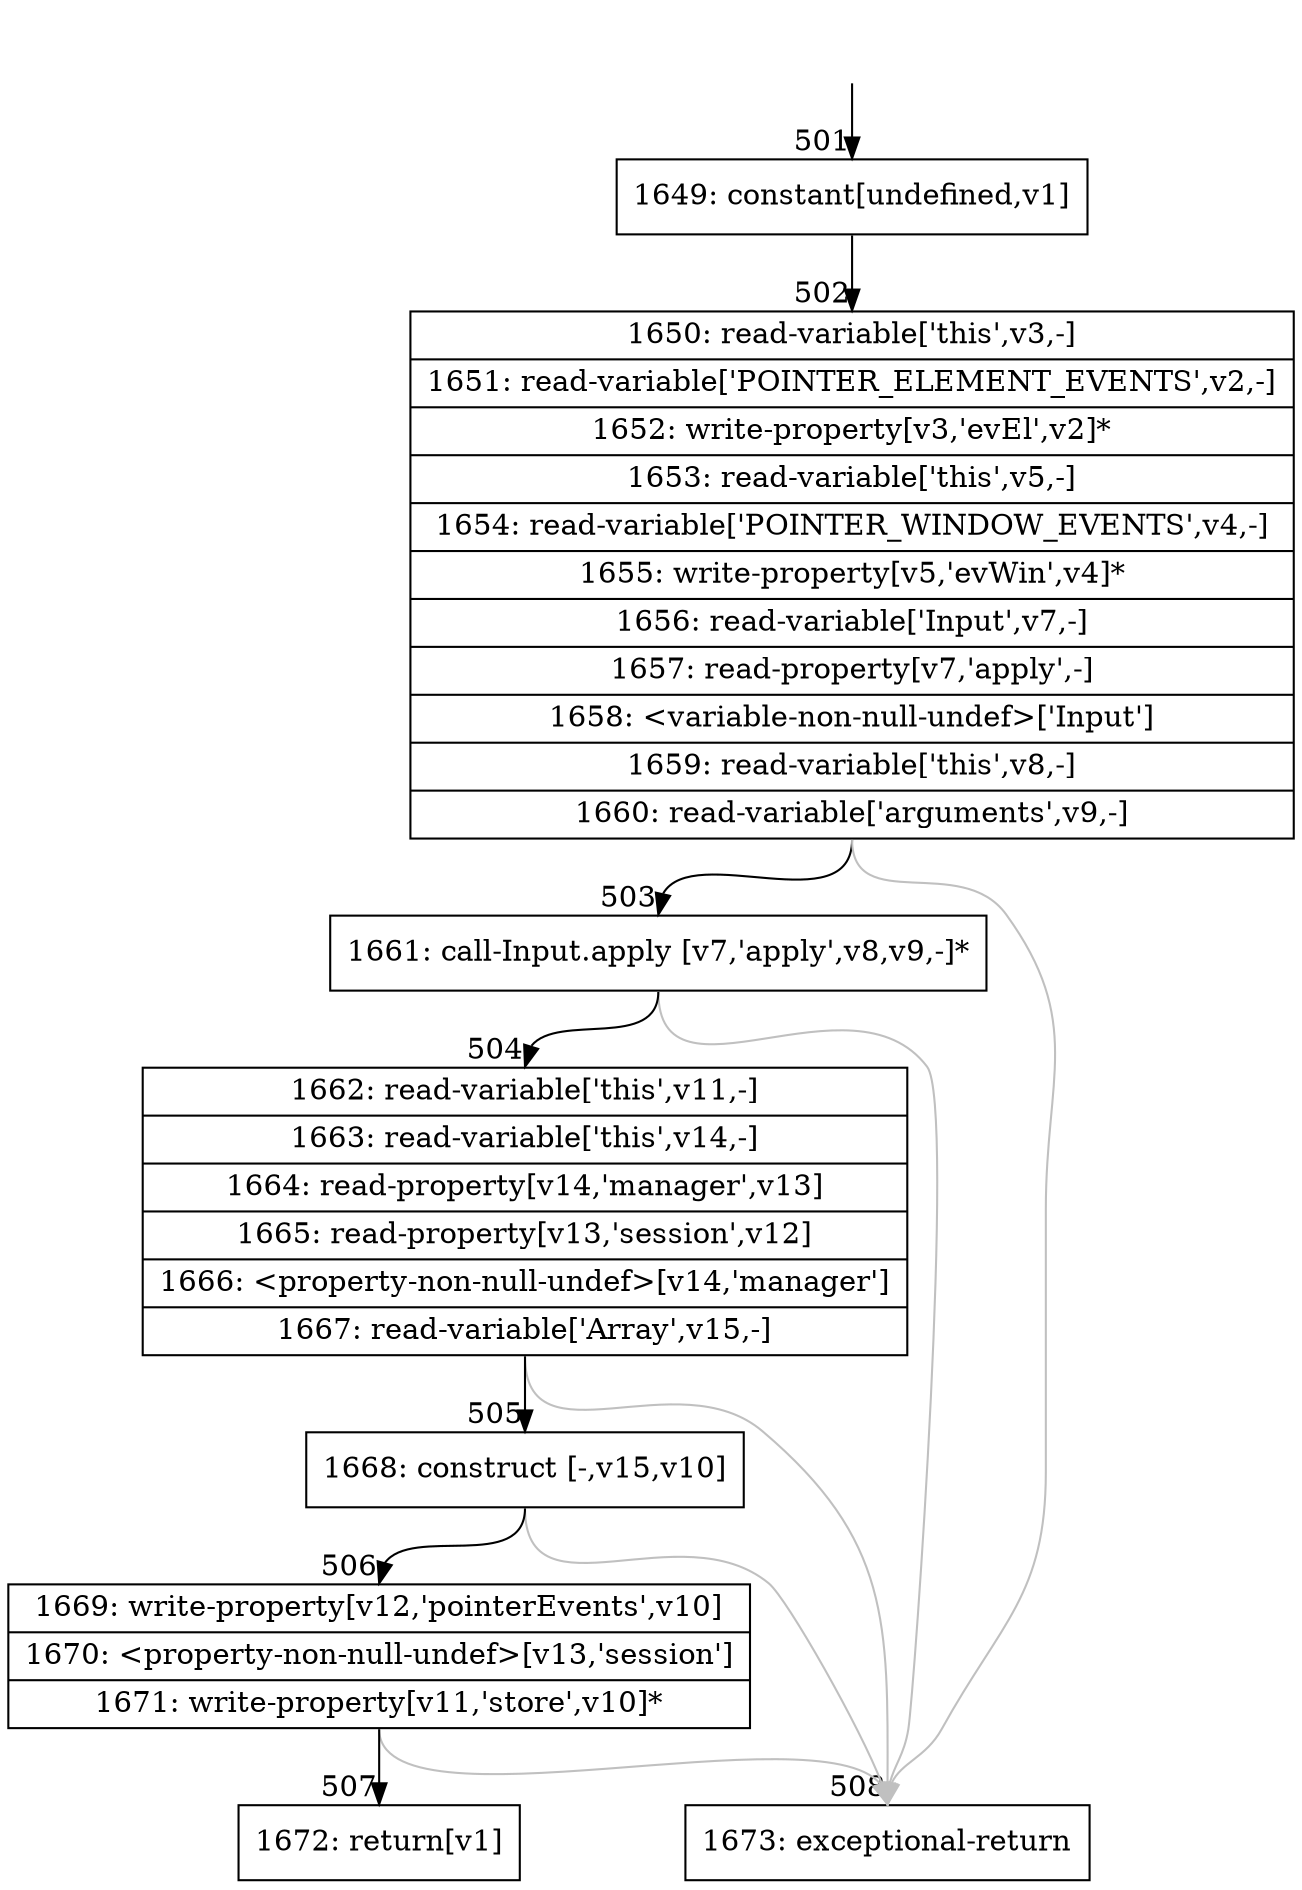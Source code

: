 digraph {
rankdir="TD"
BB_entry46[shape=none,label=""];
BB_entry46 -> BB501 [tailport=s, headport=n, headlabel="    501"]
BB501 [shape=record label="{1649: constant[undefined,v1]}" ] 
BB501 -> BB502 [tailport=s, headport=n, headlabel="      502"]
BB502 [shape=record label="{1650: read-variable['this',v3,-]|1651: read-variable['POINTER_ELEMENT_EVENTS',v2,-]|1652: write-property[v3,'evEl',v2]*|1653: read-variable['this',v5,-]|1654: read-variable['POINTER_WINDOW_EVENTS',v4,-]|1655: write-property[v5,'evWin',v4]*|1656: read-variable['Input',v7,-]|1657: read-property[v7,'apply',-]|1658: \<variable-non-null-undef\>['Input']|1659: read-variable['this',v8,-]|1660: read-variable['arguments',v9,-]}" ] 
BB502 -> BB503 [tailport=s, headport=n, headlabel="      503"]
BB502 -> BB508 [tailport=s, headport=n, color=gray, headlabel="      508"]
BB503 [shape=record label="{1661: call-Input.apply [v7,'apply',v8,v9,-]*}" ] 
BB503 -> BB504 [tailport=s, headport=n, headlabel="      504"]
BB503 -> BB508 [tailport=s, headport=n, color=gray]
BB504 [shape=record label="{1662: read-variable['this',v11,-]|1663: read-variable['this',v14,-]|1664: read-property[v14,'manager',v13]|1665: read-property[v13,'session',v12]|1666: \<property-non-null-undef\>[v14,'manager']|1667: read-variable['Array',v15,-]}" ] 
BB504 -> BB505 [tailport=s, headport=n, headlabel="      505"]
BB504 -> BB508 [tailport=s, headport=n, color=gray]
BB505 [shape=record label="{1668: construct [-,v15,v10]}" ] 
BB505 -> BB506 [tailport=s, headport=n, headlabel="      506"]
BB505 -> BB508 [tailport=s, headport=n, color=gray]
BB506 [shape=record label="{1669: write-property[v12,'pointerEvents',v10]|1670: \<property-non-null-undef\>[v13,'session']|1671: write-property[v11,'store',v10]*}" ] 
BB506 -> BB507 [tailport=s, headport=n, headlabel="      507"]
BB506 -> BB508 [tailport=s, headport=n, color=gray]
BB507 [shape=record label="{1672: return[v1]}" ] 
BB508 [shape=record label="{1673: exceptional-return}" ] 
//#$~ 809
}
